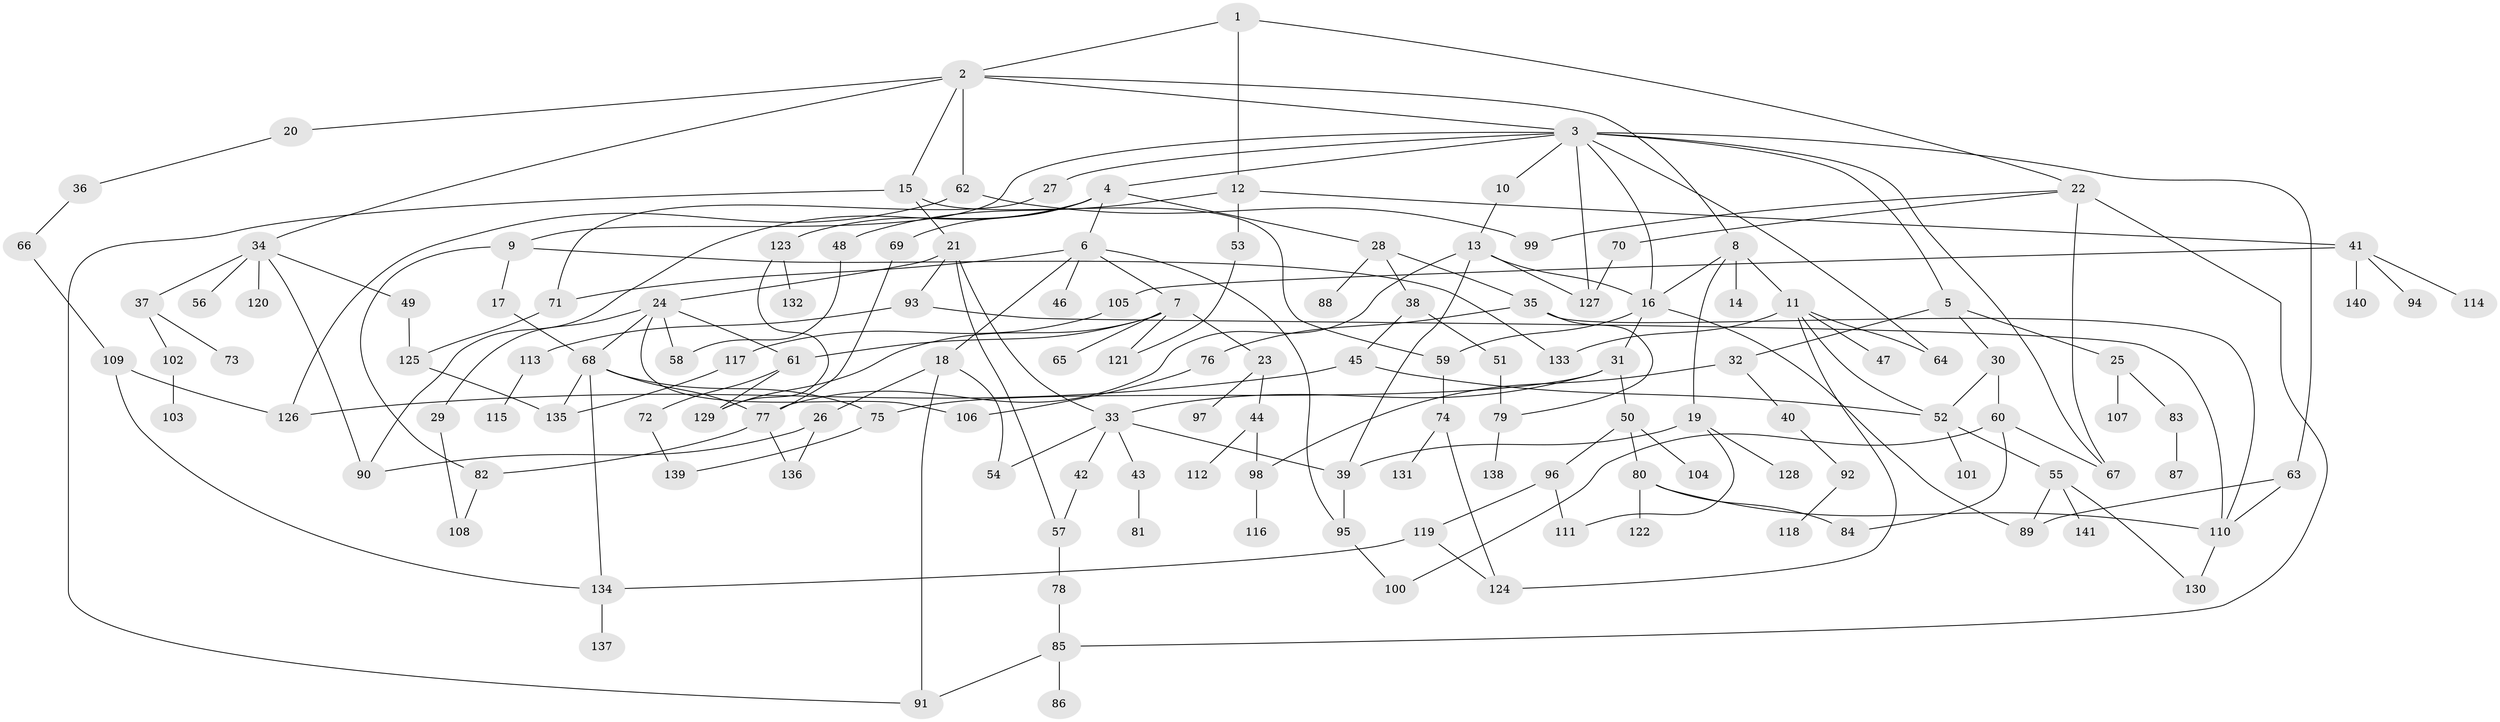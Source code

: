 // coarse degree distribution, {5: 0.21052631578947367, 3: 0.14035087719298245, 4: 0.22807017543859648, 8: 0.03508771929824561, 2: 0.17543859649122806, 11: 0.017543859649122806, 6: 0.05263157894736842, 1: 0.12280701754385964, 10: 0.017543859649122806}
// Generated by graph-tools (version 1.1) at 2025/35/03/04/25 23:35:58]
// undirected, 141 vertices, 198 edges
graph export_dot {
  node [color=gray90,style=filled];
  1;
  2;
  3;
  4;
  5;
  6;
  7;
  8;
  9;
  10;
  11;
  12;
  13;
  14;
  15;
  16;
  17;
  18;
  19;
  20;
  21;
  22;
  23;
  24;
  25;
  26;
  27;
  28;
  29;
  30;
  31;
  32;
  33;
  34;
  35;
  36;
  37;
  38;
  39;
  40;
  41;
  42;
  43;
  44;
  45;
  46;
  47;
  48;
  49;
  50;
  51;
  52;
  53;
  54;
  55;
  56;
  57;
  58;
  59;
  60;
  61;
  62;
  63;
  64;
  65;
  66;
  67;
  68;
  69;
  70;
  71;
  72;
  73;
  74;
  75;
  76;
  77;
  78;
  79;
  80;
  81;
  82;
  83;
  84;
  85;
  86;
  87;
  88;
  89;
  90;
  91;
  92;
  93;
  94;
  95;
  96;
  97;
  98;
  99;
  100;
  101;
  102;
  103;
  104;
  105;
  106;
  107;
  108;
  109;
  110;
  111;
  112;
  113;
  114;
  115;
  116;
  117;
  118;
  119;
  120;
  121;
  122;
  123;
  124;
  125;
  126;
  127;
  128;
  129;
  130;
  131;
  132;
  133;
  134;
  135;
  136;
  137;
  138;
  139;
  140;
  141;
  1 -- 2;
  1 -- 12;
  1 -- 22;
  2 -- 3;
  2 -- 8;
  2 -- 15;
  2 -- 20;
  2 -- 34;
  2 -- 62;
  3 -- 4;
  3 -- 5;
  3 -- 9;
  3 -- 10;
  3 -- 16;
  3 -- 27;
  3 -- 63;
  3 -- 64;
  3 -- 127;
  3 -- 67;
  4 -- 6;
  4 -- 28;
  4 -- 69;
  4 -- 123;
  4 -- 90;
  5 -- 25;
  5 -- 30;
  5 -- 32;
  6 -- 7;
  6 -- 18;
  6 -- 46;
  6 -- 95;
  6 -- 71;
  7 -- 23;
  7 -- 61;
  7 -- 65;
  7 -- 129;
  7 -- 121;
  8 -- 11;
  8 -- 14;
  8 -- 19;
  8 -- 16;
  9 -- 17;
  9 -- 133;
  9 -- 82;
  10 -- 13;
  11 -- 47;
  11 -- 52;
  11 -- 124;
  11 -- 133;
  11 -- 64;
  12 -- 41;
  12 -- 48;
  12 -- 53;
  13 -- 39;
  13 -- 77;
  13 -- 127;
  13 -- 16;
  15 -- 21;
  15 -- 59;
  15 -- 91;
  16 -- 31;
  16 -- 89;
  16 -- 59;
  17 -- 68;
  18 -- 26;
  18 -- 54;
  18 -- 91;
  19 -- 39;
  19 -- 111;
  19 -- 128;
  20 -- 36;
  21 -- 24;
  21 -- 57;
  21 -- 93;
  21 -- 33;
  22 -- 70;
  22 -- 99;
  22 -- 67;
  22 -- 85;
  23 -- 44;
  23 -- 97;
  24 -- 29;
  24 -- 106;
  24 -- 68;
  24 -- 61;
  24 -- 58;
  25 -- 83;
  25 -- 107;
  26 -- 136;
  26 -- 90;
  27 -- 71;
  28 -- 35;
  28 -- 38;
  28 -- 88;
  29 -- 108;
  30 -- 60;
  30 -- 52;
  31 -- 33;
  31 -- 50;
  31 -- 75;
  32 -- 40;
  32 -- 98;
  33 -- 42;
  33 -- 43;
  33 -- 54;
  33 -- 39;
  34 -- 37;
  34 -- 49;
  34 -- 56;
  34 -- 90;
  34 -- 120;
  35 -- 76;
  35 -- 79;
  35 -- 110;
  36 -- 66;
  37 -- 73;
  37 -- 102;
  38 -- 45;
  38 -- 51;
  39 -- 95;
  40 -- 92;
  41 -- 94;
  41 -- 105;
  41 -- 114;
  41 -- 140;
  42 -- 57;
  43 -- 81;
  44 -- 98;
  44 -- 112;
  45 -- 52;
  45 -- 126;
  48 -- 58;
  49 -- 125;
  50 -- 80;
  50 -- 96;
  50 -- 104;
  51 -- 79;
  52 -- 55;
  52 -- 101;
  53 -- 121;
  55 -- 89;
  55 -- 141;
  55 -- 130;
  57 -- 78;
  59 -- 74;
  60 -- 67;
  60 -- 84;
  60 -- 100;
  61 -- 72;
  61 -- 129;
  62 -- 126;
  62 -- 99;
  63 -- 110;
  63 -- 89;
  66 -- 109;
  68 -- 77;
  68 -- 134;
  68 -- 135;
  68 -- 75;
  69 -- 77;
  70 -- 127;
  71 -- 125;
  72 -- 139;
  74 -- 131;
  74 -- 124;
  75 -- 139;
  76 -- 106;
  77 -- 82;
  77 -- 136;
  78 -- 85;
  79 -- 138;
  80 -- 122;
  80 -- 84;
  80 -- 110;
  82 -- 108;
  83 -- 87;
  85 -- 86;
  85 -- 91;
  92 -- 118;
  93 -- 110;
  93 -- 113;
  95 -- 100;
  96 -- 119;
  96 -- 111;
  98 -- 116;
  102 -- 103;
  105 -- 117;
  109 -- 126;
  109 -- 134;
  110 -- 130;
  113 -- 115;
  117 -- 135;
  119 -- 134;
  119 -- 124;
  123 -- 129;
  123 -- 132;
  125 -- 135;
  134 -- 137;
}
